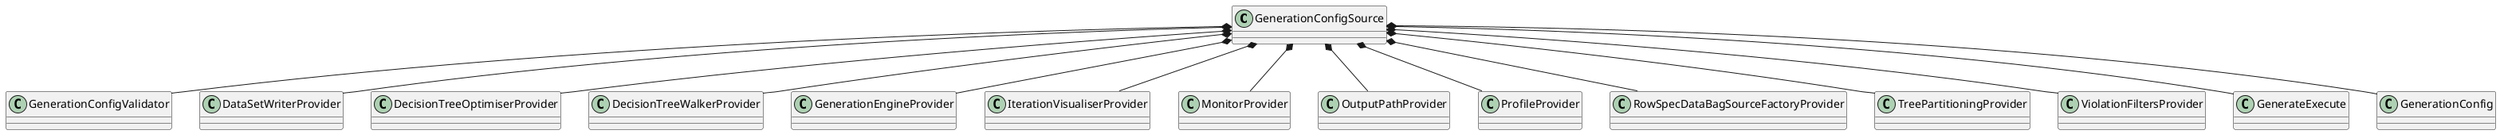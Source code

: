 @startuml

GenerationConfigSource *-- GenerationConfigValidator

GenerationConfigSource *-- DataSetWriterProvider
GenerationConfigSource *-- DecisionTreeOptimiserProvider
GenerationConfigSource *-- DecisionTreeWalkerProvider
GenerationConfigSource *-- GenerationEngineProvider
GenerationConfigSource *-- IterationVisualiserProvider
GenerationConfigSource *-- MonitorProvider
GenerationConfigSource *-- OutputPathProvider
GenerationConfigSource *-- ProfileProvider
GenerationConfigSource *-- RowSpecDataBagSourceFactoryProvider
GenerationConfigSource *-- TreePartitioningProvider
GenerationConfigSource *-- ViolationFiltersProvider

GenerationConfigSource *-- GenerateExecute
GenerationConfigSource *-- GenerationConfig

@enduml